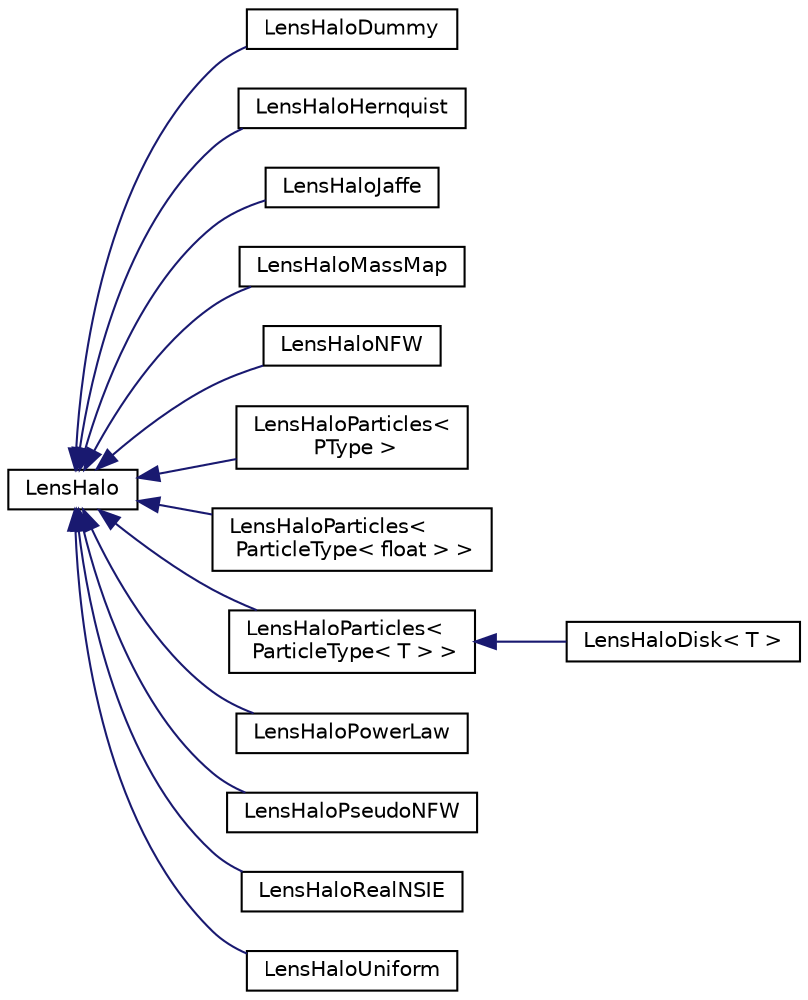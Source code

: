 digraph "Graphical Class Hierarchy"
{
 // LATEX_PDF_SIZE
  edge [fontname="Helvetica",fontsize="10",labelfontname="Helvetica",labelfontsize="10"];
  node [fontname="Helvetica",fontsize="10",shape=record];
  rankdir="LR";
  Node0 [label="LensHalo",height=0.2,width=0.4,color="black", fillcolor="white", style="filled",URL="$class_lens_halo.html",tooltip="A base class for all types of lensing \"halos\" which are any mass distribution that cause lensing."];
  Node0 -> Node1 [dir="back",color="midnightblue",fontsize="10",style="solid",fontname="Helvetica"];
  Node1 [label="LensHaloDummy",height=0.2,width=0.4,color="black", fillcolor="white", style="filled",URL="$class_lens_halo_dummy.html",tooltip="This is a lens that does no lensing. It is useful for testing and for running refinement code on sour..."];
  Node0 -> Node2 [dir="back",color="midnightblue",fontsize="10",style="solid",fontname="Helvetica"];
  Node2 [label="LensHaloHernquist",height=0.2,width=0.4,color="black", fillcolor="white", style="filled",URL="$class_lens_halo_hernquist.html",tooltip="A class for calculating the deflection, kappa and gamma caused by a collection of halos with truncate..."];
  Node0 -> Node3 [dir="back",color="midnightblue",fontsize="10",style="solid",fontname="Helvetica"];
  Node3 [label="LensHaloJaffe",height=0.2,width=0.4,color="black", fillcolor="white", style="filled",URL="$class_lens_halo_jaffe.html",tooltip="A class for calculating the deflection, kappa and gamma caused by a collection of halos with truncate..."];
  Node0 -> Node4 [dir="back",color="midnightblue",fontsize="10",style="solid",fontname="Helvetica"];
  Node4 [label="LensHaloMassMap",height=0.2,width=0.4,color="black", fillcolor="white", style="filled",URL="$class_lens_halo_mass_map.html",tooltip="A class that includes the MOKA lens map."];
  Node0 -> Node5 [dir="back",color="midnightblue",fontsize="10",style="solid",fontname="Helvetica"];
  Node5 [label="LensHaloNFW",height=0.2,width=0.4,color="black", fillcolor="white", style="filled",URL="$class_lens_halo_n_f_w.html",tooltip="A class for calculating the deflection, kappa and gamma caused by a collection of NFW halos."];
  Node0 -> Node6 [dir="back",color="midnightblue",fontsize="10",style="solid",fontname="Helvetica"];
  Node6 [label="LensHaloParticles\<\l PType \>",height=0.2,width=0.4,color="black", fillcolor="white", style="filled",URL="$class_lens_halo_particles.html",tooltip="A class that represents the lensing by a collection of simulation particles."];
  Node0 -> Node7 [dir="back",color="midnightblue",fontsize="10",style="solid",fontname="Helvetica"];
  Node7 [label="LensHaloParticles\<\l ParticleType\< float \> \>",height=0.2,width=0.4,color="black", fillcolor="white", style="filled",URL="$class_lens_halo_particles.html",tooltip=" "];
  Node0 -> Node8 [dir="back",color="midnightblue",fontsize="10",style="solid",fontname="Helvetica"];
  Node8 [label="LensHaloParticles\<\l ParticleType\< T \> \>",height=0.2,width=0.4,color="black", fillcolor="white", style="filled",URL="$class_lens_halo_particles.html",tooltip=" "];
  Node8 -> Node9 [dir="back",color="midnightblue",fontsize="10",style="solid",fontname="Helvetica"];
  Node9 [label="LensHaloDisk\< T \>",height=0.2,width=0.4,color="black", fillcolor="white", style="filled",URL="$class_lens_halo_disk.html",tooltip="Creates a exponential disk out of particles."];
  Node0 -> Node10 [dir="back",color="midnightblue",fontsize="10",style="solid",fontname="Helvetica"];
  Node10 [label="LensHaloPowerLaw",height=0.2,width=0.4,color="black", fillcolor="white", style="filled",URL="$class_lens_halo_power_law.html",tooltip="A class for calculating the deflection, kappa and gamma caused by a collection of halos with truncate..."];
  Node0 -> Node11 [dir="back",color="midnightblue",fontsize="10",style="solid",fontname="Helvetica"];
  Node11 [label="LensHaloPseudoNFW",height=0.2,width=0.4,color="black", fillcolor="white", style="filled",URL="$class_lens_halo_pseudo_n_f_w.html",tooltip="A class for calculating the deflection, kappa and gamma caused by a collection of halos with a double..."];
  Node0 -> Node12 [dir="back",color="midnightblue",fontsize="10",style="solid",fontname="Helvetica"];
  Node12 [label="LensHaloRealNSIE",height=0.2,width=0.4,color="black", fillcolor="white", style="filled",URL="$class_lens_halo_real_n_s_i_e.html",tooltip="Represents a non-singular isothermal elliptical lens."];
  Node0 -> Node13 [dir="back",color="midnightblue",fontsize="10",style="solid",fontname="Helvetica"];
  Node13 [label="LensHaloUniform",height=0.2,width=0.4,color="black", fillcolor="white", style="filled",URL="$class_lens_halo_uniform.html",tooltip="A uniform surface density and shear lens."];
}
